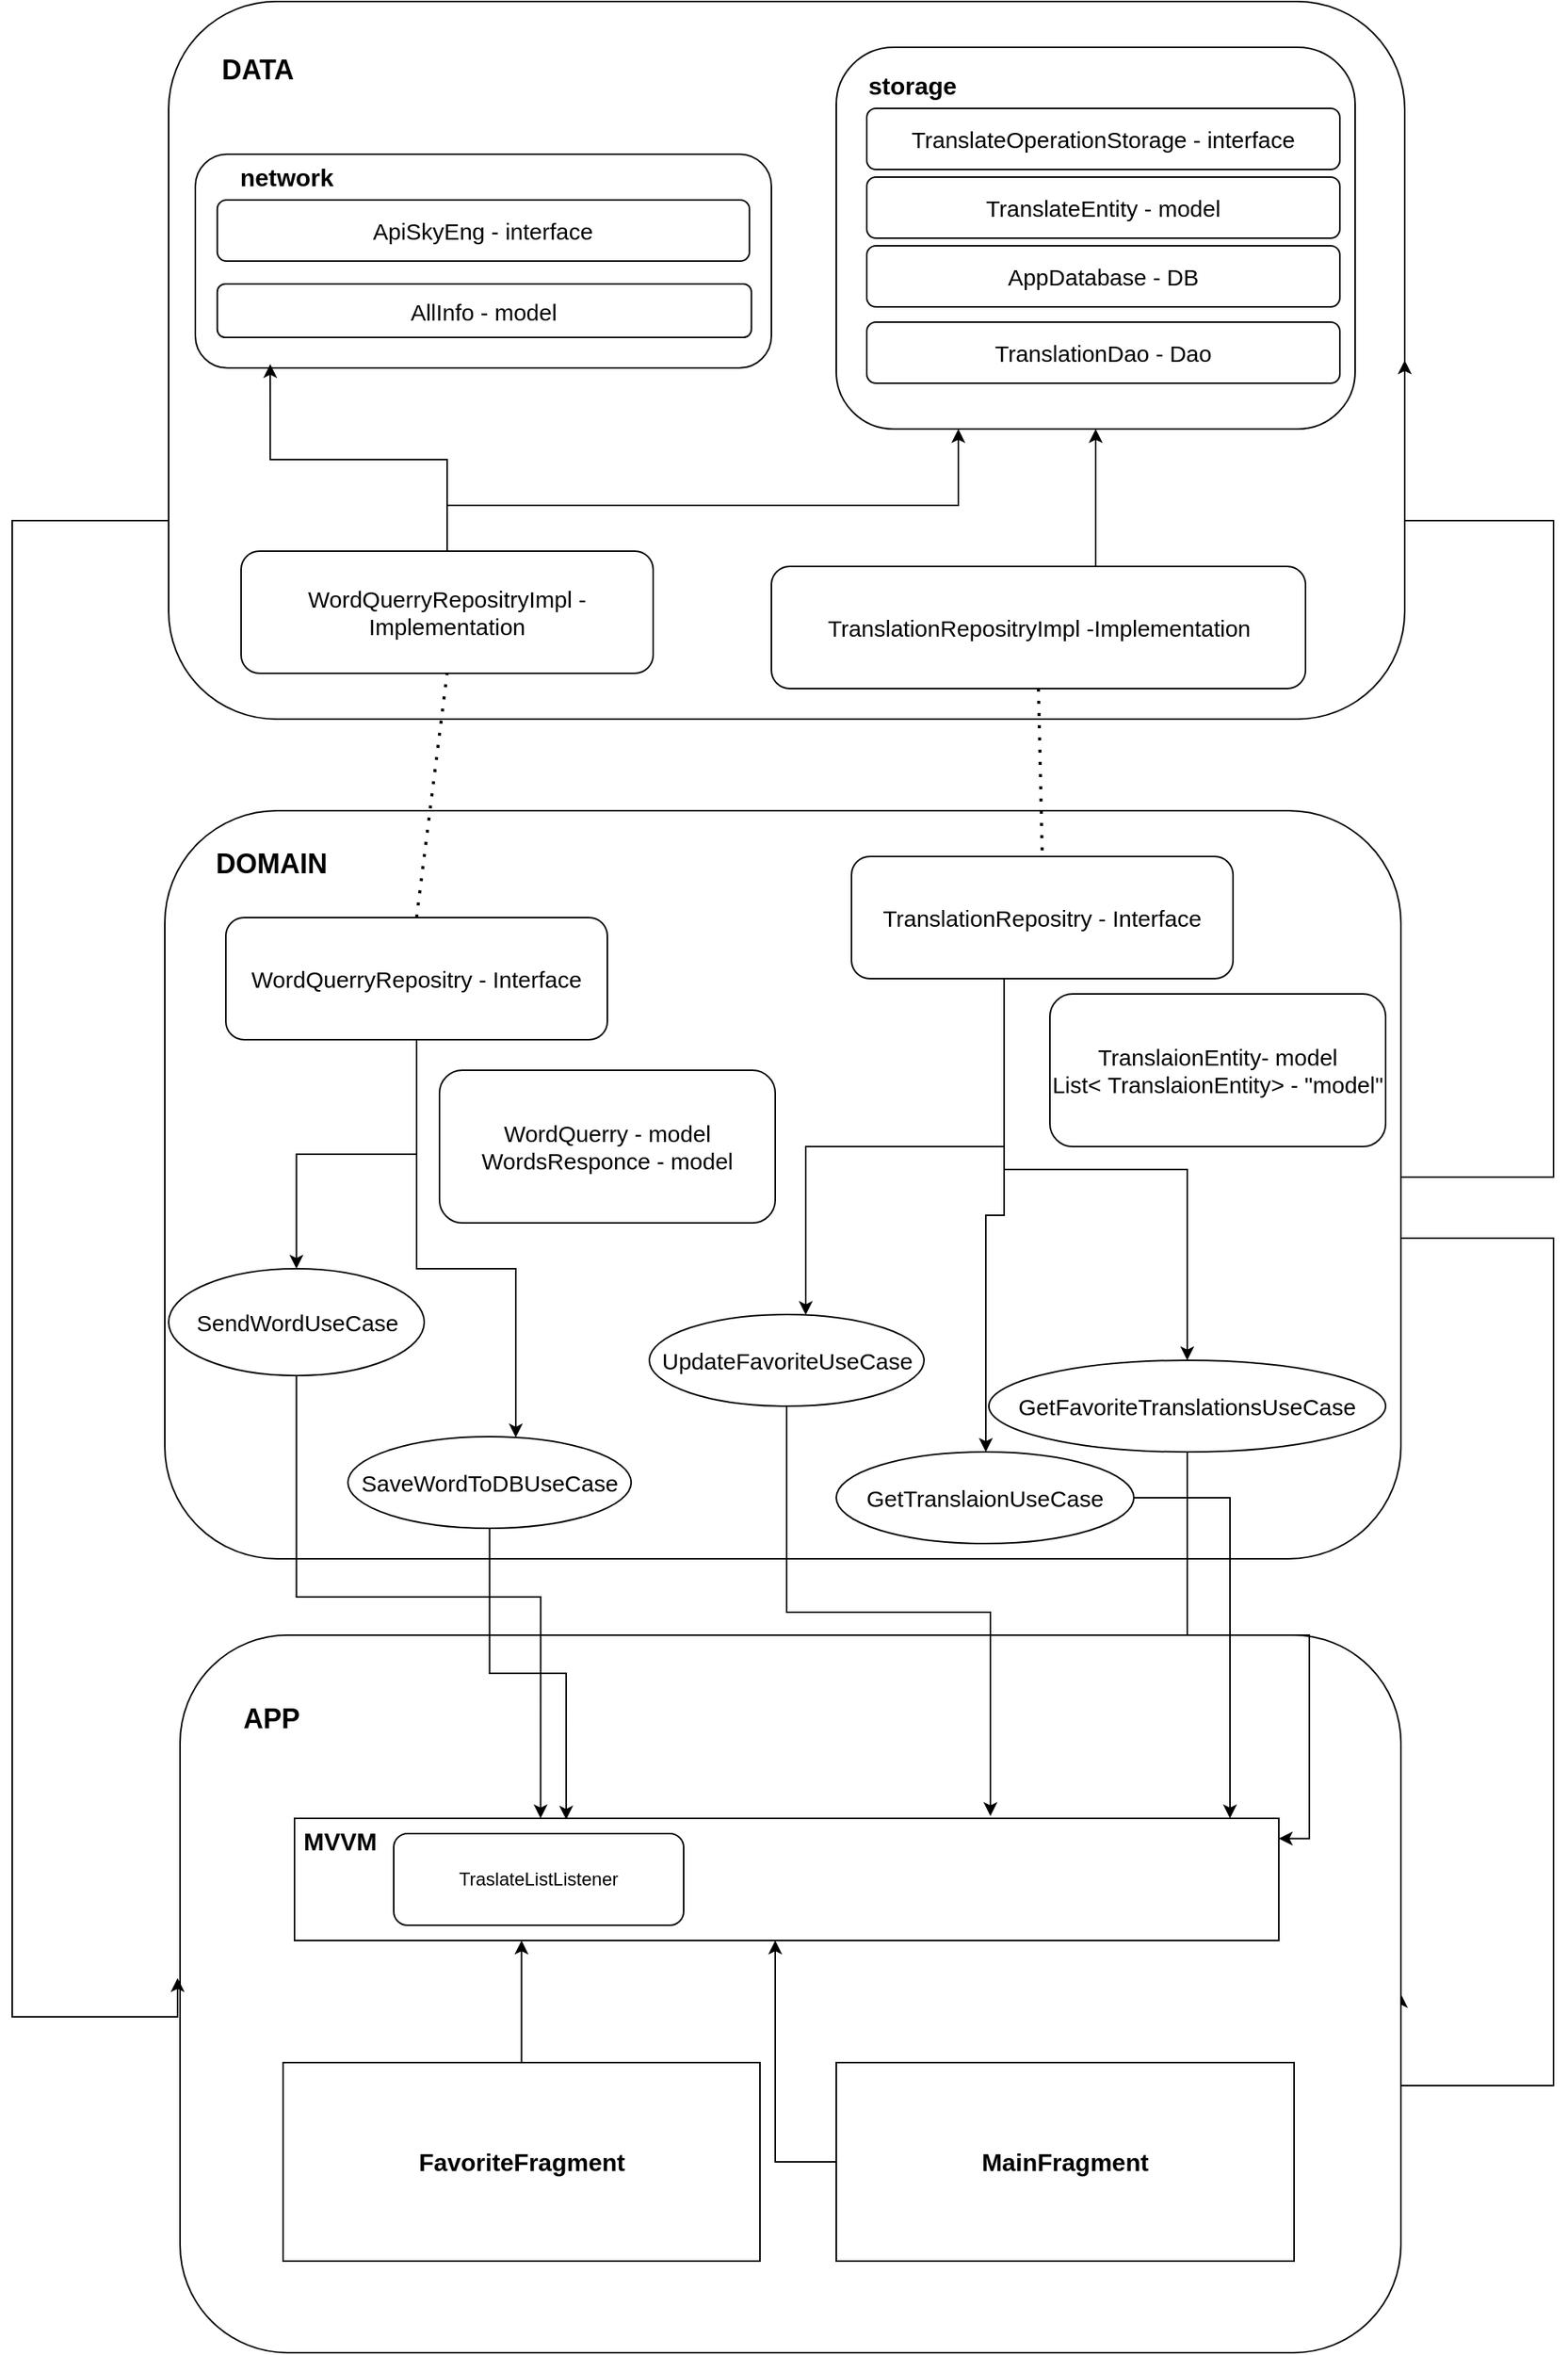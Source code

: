 <mxfile version="24.4.8" type="device">
  <diagram id="1bd0PjWaaaJUznnthjGX" name="Page-1">
    <mxGraphModel dx="2169" dy="2574" grid="1" gridSize="10" guides="1" tooltips="1" connect="1" arrows="1" fold="1" page="1" pageScale="1" pageWidth="850" pageHeight="1100" math="0" shadow="0">
      <root>
        <mxCell id="0" />
        <mxCell id="1" parent="0" />
        <mxCell id="LZ-k2jaxiD31yQg6w45P-14" value="" style="rounded=1;whiteSpace=wrap;html=1;" parent="1" vertex="1">
          <mxGeometry x="105" y="440" width="250" height="120" as="geometry" />
        </mxCell>
        <mxCell id="8oJ6PFNNN3YRL2dfp5-8-1" value="" style="rounded=1;whiteSpace=wrap;html=1;" parent="1" vertex="1">
          <mxGeometry x="-147.5" y="-140" width="810" height="470" as="geometry" />
        </mxCell>
        <mxCell id="8oJ6PFNNN3YRL2dfp5-8-2" value="&lt;b style=&quot;font-size: 18px;&quot;&gt;DATA&lt;/b&gt;" style="text;html=1;align=center;verticalAlign=middle;whiteSpace=wrap;rounded=0;fontSize=18;" parent="1" vertex="1">
          <mxGeometry x="-118.75" y="-110" width="60" height="30" as="geometry" />
        </mxCell>
        <mxCell id="LZ-k2jaxiD31yQg6w45P-18" style="edgeStyle=orthogonalEdgeStyle;rounded=0;orthogonalLoop=1;jettySize=auto;html=1;entryX=1;entryY=0.5;entryDx=0;entryDy=0;" parent="1" source="8oJ6PFNNN3YRL2dfp5-8-4" target="8oJ6PFNNN3YRL2dfp5-8-6" edge="1">
          <mxGeometry relative="1" as="geometry">
            <Array as="points">
              <mxPoint x="760" y="670" />
              <mxPoint x="760" y="1225" />
            </Array>
          </mxGeometry>
        </mxCell>
        <mxCell id="LZ-k2jaxiD31yQg6w45P-19" style="edgeStyle=orthogonalEdgeStyle;rounded=0;orthogonalLoop=1;jettySize=auto;html=1;entryX=1;entryY=0.5;entryDx=0;entryDy=0;" parent="1" source="8oJ6PFNNN3YRL2dfp5-8-4" target="8oJ6PFNNN3YRL2dfp5-8-1" edge="1">
          <mxGeometry relative="1" as="geometry">
            <Array as="points">
              <mxPoint x="760" y="630" />
              <mxPoint x="760" y="200" />
            </Array>
          </mxGeometry>
        </mxCell>
        <mxCell id="8oJ6PFNNN3YRL2dfp5-8-4" value="" style="rounded=1;whiteSpace=wrap;html=1;" parent="1" vertex="1">
          <mxGeometry x="-150" y="390" width="810" height="490" as="geometry" />
        </mxCell>
        <mxCell id="8oJ6PFNNN3YRL2dfp5-8-5" value="&lt;b style=&quot;font-size: 18px;&quot;&gt;DOMAIN&lt;/b&gt;" style="text;html=1;align=center;verticalAlign=middle;whiteSpace=wrap;rounded=0;fontSize=18;" parent="1" vertex="1">
          <mxGeometry x="-110" y="410" width="60" height="30" as="geometry" />
        </mxCell>
        <mxCell id="8oJ6PFNNN3YRL2dfp5-8-6" value="" style="rounded=1;whiteSpace=wrap;html=1;" parent="1" vertex="1">
          <mxGeometry x="-140" y="930" width="800" height="470" as="geometry" />
        </mxCell>
        <mxCell id="8oJ6PFNNN3YRL2dfp5-8-7" value="&lt;b style=&quot;font-size: 18px;&quot;&gt;APP&lt;/b&gt;" style="text;html=1;align=center;verticalAlign=middle;whiteSpace=wrap;rounded=0;fontSize=18;" parent="1" vertex="1">
          <mxGeometry x="-110" y="970" width="60" height="30" as="geometry" />
        </mxCell>
        <mxCell id="8oJ6PFNNN3YRL2dfp5-8-11" value="" style="rounded=0;whiteSpace=wrap;html=1;" parent="1" vertex="1">
          <mxGeometry x="-65" y="1050" width="645" height="80" as="geometry" />
        </mxCell>
        <mxCell id="8oJ6PFNNN3YRL2dfp5-8-13" value="&lt;b&gt;&lt;font style=&quot;font-size: 16px;&quot;&gt;MVVM&lt;/font&gt;&lt;/b&gt;" style="text;html=1;align=center;verticalAlign=middle;whiteSpace=wrap;rounded=0;" parent="1" vertex="1">
          <mxGeometry x="-65" y="1050" width="60" height="30" as="geometry" />
        </mxCell>
        <mxCell id="LZ-k2jaxiD31yQg6w45P-24" style="edgeStyle=orthogonalEdgeStyle;rounded=0;orthogonalLoop=1;jettySize=auto;html=1;" parent="1" source="8oJ6PFNNN3YRL2dfp5-8-14" target="8oJ6PFNNN3YRL2dfp5-8-11" edge="1">
          <mxGeometry relative="1" as="geometry">
            <Array as="points">
              <mxPoint x="250" y="1170" />
              <mxPoint x="250" y="1170" />
            </Array>
          </mxGeometry>
        </mxCell>
        <mxCell id="8oJ6PFNNN3YRL2dfp5-8-14" value="" style="rounded=0;whiteSpace=wrap;html=1;" parent="1" vertex="1">
          <mxGeometry x="290" y="1210" width="300" height="130" as="geometry" />
        </mxCell>
        <mxCell id="8oJ6PFNNN3YRL2dfp5-8-15" value="&lt;b&gt;&lt;font style=&quot;font-size: 16px;&quot;&gt;MainFragment&lt;/font&gt;&lt;/b&gt;" style="text;html=1;align=center;verticalAlign=middle;whiteSpace=wrap;rounded=0;" parent="1" vertex="1">
          <mxGeometry x="410" y="1260" width="60" height="30" as="geometry" />
        </mxCell>
        <mxCell id="LZ-k2jaxiD31yQg6w45P-22" style="edgeStyle=orthogonalEdgeStyle;rounded=0;orthogonalLoop=1;jettySize=auto;html=1;entryX=0.25;entryY=0;entryDx=0;entryDy=0;" parent="1" source="LZ-k2jaxiD31yQg6w45P-1" target="8oJ6PFNNN3YRL2dfp5-8-11" edge="1">
          <mxGeometry relative="1" as="geometry" />
        </mxCell>
        <mxCell id="LZ-k2jaxiD31yQg6w45P-1" value="&lt;span style=&quot;font-size: 15px;&quot;&gt;SendWordUseCase&lt;/span&gt;" style="ellipse;whiteSpace=wrap;html=1;" parent="1" vertex="1">
          <mxGeometry x="-147.5" y="690" width="167.5" height="70" as="geometry" />
        </mxCell>
        <mxCell id="LZ-k2jaxiD31yQg6w45P-23" style="edgeStyle=orthogonalEdgeStyle;rounded=0;orthogonalLoop=1;jettySize=auto;html=1;" parent="1" source="LZ-k2jaxiD31yQg6w45P-2" target="8oJ6PFNNN3YRL2dfp5-8-11" edge="1">
          <mxGeometry relative="1" as="geometry">
            <Array as="points">
              <mxPoint x="548" y="1010" />
              <mxPoint x="548" y="1010" />
            </Array>
          </mxGeometry>
        </mxCell>
        <mxCell id="LZ-k2jaxiD31yQg6w45P-2" value="&lt;span style=&quot;font-size: 15px;&quot;&gt;GetTranslaionUseCase&lt;/span&gt;" style="ellipse;whiteSpace=wrap;html=1;" parent="1" vertex="1">
          <mxGeometry x="290" y="810" width="195" height="60" as="geometry" />
        </mxCell>
        <mxCell id="vjC1YBv4b4KqKveLG_Pk-12" style="edgeStyle=orthogonalEdgeStyle;rounded=0;orthogonalLoop=1;jettySize=auto;html=1;" parent="1" source="LZ-k2jaxiD31yQg6w45P-10" target="LZ-k2jaxiD31yQg6w45P-31" edge="1">
          <mxGeometry relative="1" as="geometry">
            <Array as="points">
              <mxPoint x="35" y="190" />
              <mxPoint x="370" y="190" />
            </Array>
          </mxGeometry>
        </mxCell>
        <mxCell id="LZ-k2jaxiD31yQg6w45P-10" value="&lt;span style=&quot;font-size: 15px;&quot;&gt;WordQuerry&lt;/span&gt;&lt;span style=&quot;background-color: initial; font-size: 15px;&quot;&gt;Repositry&lt;/span&gt;&lt;span style=&quot;font-size: 15px;&quot;&gt;Impl -Implementation&lt;/span&gt;" style="rounded=1;whiteSpace=wrap;html=1;" parent="1" vertex="1">
          <mxGeometry x="-100" y="220" width="270" height="80" as="geometry" />
        </mxCell>
        <mxCell id="LZ-k2jaxiD31yQg6w45P-20" style="edgeStyle=orthogonalEdgeStyle;rounded=0;orthogonalLoop=1;jettySize=auto;html=1;" parent="1" source="LZ-k2jaxiD31yQg6w45P-11" target="LZ-k2jaxiD31yQg6w45P-1" edge="1">
          <mxGeometry relative="1" as="geometry" />
        </mxCell>
        <mxCell id="vjC1YBv4b4KqKveLG_Pk-17" style="edgeStyle=orthogonalEdgeStyle;rounded=0;orthogonalLoop=1;jettySize=auto;html=1;" parent="1" source="LZ-k2jaxiD31yQg6w45P-11" target="vjC1YBv4b4KqKveLG_Pk-15" edge="1">
          <mxGeometry relative="1" as="geometry">
            <Array as="points">
              <mxPoint x="15" y="690" />
              <mxPoint x="80" y="690" />
            </Array>
          </mxGeometry>
        </mxCell>
        <mxCell id="LZ-k2jaxiD31yQg6w45P-11" value="&lt;span style=&quot;font-size: 15px;&quot;&gt;WordQuerry&lt;/span&gt;&lt;span style=&quot;font-size: 15px; background-color: initial;&quot;&gt;Repositry - Interface&lt;/span&gt;" style="rounded=1;whiteSpace=wrap;html=1;" parent="1" vertex="1">
          <mxGeometry x="-110" y="460" width="250" height="80" as="geometry" />
        </mxCell>
        <mxCell id="LZ-k2jaxiD31yQg6w45P-17" style="edgeStyle=orthogonalEdgeStyle;rounded=0;orthogonalLoop=1;jettySize=auto;html=1;entryX=-0.002;entryY=0.478;entryDx=0;entryDy=0;entryPerimeter=0;" parent="1" source="8oJ6PFNNN3YRL2dfp5-8-1" target="8oJ6PFNNN3YRL2dfp5-8-6" edge="1">
          <mxGeometry relative="1" as="geometry">
            <Array as="points">
              <mxPoint x="-250" y="200" />
              <mxPoint x="-250" y="1180" />
              <mxPoint x="-142" y="1180" />
            </Array>
          </mxGeometry>
        </mxCell>
        <mxCell id="LZ-k2jaxiD31yQg6w45P-25" value="" style="endArrow=none;dashed=1;html=1;dashPattern=1 3;strokeWidth=2;rounded=0;exitX=0.5;exitY=0;exitDx=0;exitDy=0;entryX=0.5;entryY=1;entryDx=0;entryDy=0;" parent="1" source="LZ-k2jaxiD31yQg6w45P-11" target="LZ-k2jaxiD31yQg6w45P-10" edge="1">
          <mxGeometry width="50" height="50" relative="1" as="geometry">
            <mxPoint x="30" y="410" as="sourcePoint" />
            <mxPoint x="80" y="360" as="targetPoint" />
          </mxGeometry>
        </mxCell>
        <mxCell id="LZ-k2jaxiD31yQg6w45P-31" value="" style="rounded=1;whiteSpace=wrap;html=1;" parent="1" vertex="1">
          <mxGeometry x="290" y="-110" width="340" height="250" as="geometry" />
        </mxCell>
        <mxCell id="LZ-k2jaxiD31yQg6w45P-32" value="&lt;b style=&quot;font-size: 16px;&quot;&gt;storage&lt;/b&gt;" style="text;html=1;align=center;verticalAlign=middle;whiteSpace=wrap;rounded=0;fontSize=16;" parent="1" vertex="1">
          <mxGeometry x="310" y="-100" width="60" height="30" as="geometry" />
        </mxCell>
        <mxCell id="LZ-k2jaxiD31yQg6w45P-26" value="&lt;font style=&quot;font-size: 15px;&quot;&gt;TranslateOperationStorage - interface&lt;/font&gt;" style="rounded=1;whiteSpace=wrap;html=1;" parent="1" vertex="1">
          <mxGeometry x="310" y="-70" width="310" height="40" as="geometry" />
        </mxCell>
        <mxCell id="LZ-k2jaxiD31yQg6w45P-33" value="&lt;font style=&quot;font-size: 15px;&quot;&gt;TranslateEntity - model&lt;/font&gt;" style="rounded=1;whiteSpace=wrap;html=1;" parent="1" vertex="1">
          <mxGeometry x="310" y="-25" width="310" height="40" as="geometry" />
        </mxCell>
        <mxCell id="LZ-k2jaxiD31yQg6w45P-34" value="" style="rounded=1;whiteSpace=wrap;html=1;" parent="1" vertex="1">
          <mxGeometry x="-130" y="-40" width="377.5" height="140" as="geometry" />
        </mxCell>
        <mxCell id="LZ-k2jaxiD31yQg6w45P-35" value="&lt;b style=&quot;font-size: 16px;&quot;&gt;network&lt;/b&gt;" style="text;html=1;align=center;verticalAlign=middle;whiteSpace=wrap;rounded=0;fontSize=16;" parent="1" vertex="1">
          <mxGeometry x="-100" y="-40" width="60" height="30" as="geometry" />
        </mxCell>
        <mxCell id="LZ-k2jaxiD31yQg6w45P-36" value="&lt;font style=&quot;font-size: 15px;&quot;&gt;ApiSkyEng - interface&lt;/font&gt;" style="rounded=1;whiteSpace=wrap;html=1;" parent="1" vertex="1">
          <mxGeometry x="-115.62" y="-10" width="348.75" height="40" as="geometry" />
        </mxCell>
        <mxCell id="LZ-k2jaxiD31yQg6w45P-5" value="&lt;font style=&quot;font-size: 15px;&quot;&gt;AllInfo - model&lt;/font&gt;" style="rounded=1;whiteSpace=wrap;html=1;" parent="1" vertex="1">
          <mxGeometry x="-115.62" y="45" width="350" height="35" as="geometry" />
        </mxCell>
        <mxCell id="ZGW3VFv3eTraD-QCGIZt-3" style="edgeStyle=orthogonalEdgeStyle;rounded=0;orthogonalLoop=1;jettySize=auto;html=1;" parent="1" source="ZGW3VFv3eTraD-QCGIZt-1" target="8oJ6PFNNN3YRL2dfp5-8-11" edge="1">
          <mxGeometry relative="1" as="geometry">
            <Array as="points">
              <mxPoint x="87" y="1270" />
              <mxPoint x="87" y="1270" />
            </Array>
          </mxGeometry>
        </mxCell>
        <mxCell id="ZGW3VFv3eTraD-QCGIZt-1" value="" style="rounded=0;whiteSpace=wrap;html=1;" parent="1" vertex="1">
          <mxGeometry x="-72.5" y="1210" width="312.5" height="130" as="geometry" />
        </mxCell>
        <mxCell id="ZGW3VFv3eTraD-QCGIZt-2" value="&lt;b&gt;&lt;font style=&quot;font-size: 16px;&quot;&gt;FavoriteFragment&lt;/font&gt;&lt;/b&gt;" style="text;html=1;align=center;verticalAlign=middle;whiteSpace=wrap;rounded=0;" parent="1" vertex="1">
          <mxGeometry x="53.75" y="1260" width="60" height="30" as="geometry" />
        </mxCell>
        <mxCell id="vjC1YBv4b4KqKveLG_Pk-1" value="&lt;span style=&quot;font-size: 15px;&quot;&gt;AppDatabase - DB&lt;/span&gt;" style="rounded=1;whiteSpace=wrap;html=1;" parent="1" vertex="1">
          <mxGeometry x="310" y="20" width="310" height="40" as="geometry" />
        </mxCell>
        <mxCell id="vjC1YBv4b4KqKveLG_Pk-2" value="&lt;span style=&quot;font-size: 15px;&quot;&gt;TranslationDao - Dao&lt;/span&gt;" style="rounded=1;whiteSpace=wrap;html=1;" parent="1" vertex="1">
          <mxGeometry x="310" y="70" width="310" height="40" as="geometry" />
        </mxCell>
        <mxCell id="vjC1YBv4b4KqKveLG_Pk-5" style="edgeStyle=orthogonalEdgeStyle;rounded=0;orthogonalLoop=1;jettySize=auto;html=1;" parent="1" source="vjC1YBv4b4KqKveLG_Pk-3" target="LZ-k2jaxiD31yQg6w45P-2" edge="1">
          <mxGeometry relative="1" as="geometry">
            <Array as="points">
              <mxPoint x="400" y="655" />
              <mxPoint x="388" y="655" />
            </Array>
          </mxGeometry>
        </mxCell>
        <mxCell id="vjC1YBv4b4KqKveLG_Pk-20" style="edgeStyle=orthogonalEdgeStyle;rounded=0;orthogonalLoop=1;jettySize=auto;html=1;" parent="1" source="vjC1YBv4b4KqKveLG_Pk-3" target="vjC1YBv4b4KqKveLG_Pk-18" edge="1">
          <mxGeometry relative="1" as="geometry">
            <Array as="points">
              <mxPoint x="400" y="610" />
              <mxPoint x="270" y="610" />
            </Array>
          </mxGeometry>
        </mxCell>
        <mxCell id="vjC1YBv4b4KqKveLG_Pk-23" style="edgeStyle=orthogonalEdgeStyle;rounded=0;orthogonalLoop=1;jettySize=auto;html=1;" parent="1" source="vjC1YBv4b4KqKveLG_Pk-3" target="vjC1YBv4b4KqKveLG_Pk-21" edge="1">
          <mxGeometry relative="1" as="geometry">
            <Array as="points">
              <mxPoint x="400" y="625" />
              <mxPoint x="520" y="625" />
            </Array>
          </mxGeometry>
        </mxCell>
        <mxCell id="vjC1YBv4b4KqKveLG_Pk-3" value="&lt;span style=&quot;font-size: 15px;&quot;&gt;TranslationRepositry - Interface&lt;/span&gt;" style="rounded=1;whiteSpace=wrap;html=1;" parent="1" vertex="1">
          <mxGeometry x="300" y="420" width="250" height="80" as="geometry" />
        </mxCell>
        <mxCell id="vjC1YBv4b4KqKveLG_Pk-13" style="edgeStyle=orthogonalEdgeStyle;rounded=0;orthogonalLoop=1;jettySize=auto;html=1;entryX=0.5;entryY=1;entryDx=0;entryDy=0;" parent="1" source="vjC1YBv4b4KqKveLG_Pk-6" target="LZ-k2jaxiD31yQg6w45P-31" edge="1">
          <mxGeometry relative="1" as="geometry">
            <Array as="points">
              <mxPoint x="460" y="210" />
              <mxPoint x="460" y="210" />
            </Array>
          </mxGeometry>
        </mxCell>
        <mxCell id="vjC1YBv4b4KqKveLG_Pk-6" value="&lt;span style=&quot;font-size: 15px;&quot;&gt;TranslationRepositryImpl&lt;/span&gt;&lt;span style=&quot;font-size: 15px;&quot;&gt;&amp;nbsp;-Implementation&lt;/span&gt;" style="rounded=1;whiteSpace=wrap;html=1;" parent="1" vertex="1">
          <mxGeometry x="247.5" y="230" width="350" height="80" as="geometry" />
        </mxCell>
        <mxCell id="vjC1YBv4b4KqKveLG_Pk-7" value="" style="endArrow=none;dashed=1;html=1;dashPattern=1 3;strokeWidth=2;rounded=0;entryX=0.5;entryY=0;entryDx=0;entryDy=0;exitX=0.5;exitY=1;exitDx=0;exitDy=0;" parent="1" source="vjC1YBv4b4KqKveLG_Pk-6" target="vjC1YBv4b4KqKveLG_Pk-3" edge="1">
          <mxGeometry width="50" height="50" relative="1" as="geometry">
            <mxPoint x="190" y="180" as="sourcePoint" />
            <mxPoint x="240" y="130" as="targetPoint" />
          </mxGeometry>
        </mxCell>
        <mxCell id="vjC1YBv4b4KqKveLG_Pk-11" style="edgeStyle=orthogonalEdgeStyle;rounded=0;orthogonalLoop=1;jettySize=auto;html=1;entryX=0.13;entryY=0.982;entryDx=0;entryDy=0;entryPerimeter=0;" parent="1" source="LZ-k2jaxiD31yQg6w45P-10" target="LZ-k2jaxiD31yQg6w45P-34" edge="1">
          <mxGeometry relative="1" as="geometry" />
        </mxCell>
        <mxCell id="vjC1YBv4b4KqKveLG_Pk-14" value="&lt;font style=&quot;font-size: 15px;&quot;&gt;WordQuerry - model&lt;br&gt;WordsResponce - model&lt;/font&gt;" style="rounded=1;whiteSpace=wrap;html=1;" parent="1" vertex="1">
          <mxGeometry x="30" y="560" width="220" height="100" as="geometry" />
        </mxCell>
        <mxCell id="vjC1YBv4b4KqKveLG_Pk-15" value="&lt;span style=&quot;font-size: 15px;&quot;&gt;SaveWordToDBUseCase&lt;/span&gt;" style="ellipse;whiteSpace=wrap;html=1;" parent="1" vertex="1">
          <mxGeometry x="-30.0" y="800" width="185.62" height="60" as="geometry" />
        </mxCell>
        <mxCell id="vjC1YBv4b4KqKveLG_Pk-16" style="edgeStyle=orthogonalEdgeStyle;rounded=0;orthogonalLoop=1;jettySize=auto;html=1;entryX=0.276;entryY=0.01;entryDx=0;entryDy=0;entryPerimeter=0;" parent="1" source="vjC1YBv4b4KqKveLG_Pk-15" target="8oJ6PFNNN3YRL2dfp5-8-11" edge="1">
          <mxGeometry relative="1" as="geometry" />
        </mxCell>
        <mxCell id="vjC1YBv4b4KqKveLG_Pk-18" value="&lt;span style=&quot;font-size: 15px;&quot;&gt;UpdateFavoriteUseCase&lt;/span&gt;" style="ellipse;whiteSpace=wrap;html=1;" parent="1" vertex="1">
          <mxGeometry x="167.5" y="720" width="180" height="60" as="geometry" />
        </mxCell>
        <mxCell id="vjC1YBv4b4KqKveLG_Pk-19" style="edgeStyle=orthogonalEdgeStyle;rounded=0;orthogonalLoop=1;jettySize=auto;html=1;entryX=0.707;entryY=-0.019;entryDx=0;entryDy=0;entryPerimeter=0;" parent="1" source="vjC1YBv4b4KqKveLG_Pk-18" target="8oJ6PFNNN3YRL2dfp5-8-11" edge="1">
          <mxGeometry relative="1" as="geometry" />
        </mxCell>
        <mxCell id="vjC1YBv4b4KqKveLG_Pk-21" value="&lt;span style=&quot;font-size: 15px;&quot;&gt;GetFavoriteTranslationsUseCase&lt;/span&gt;" style="ellipse;whiteSpace=wrap;html=1;" parent="1" vertex="1">
          <mxGeometry x="390" y="750" width="260" height="60" as="geometry" />
        </mxCell>
        <mxCell id="vjC1YBv4b4KqKveLG_Pk-22" style="edgeStyle=orthogonalEdgeStyle;rounded=0;orthogonalLoop=1;jettySize=auto;html=1;entryX=1;entryY=0.165;entryDx=0;entryDy=0;entryPerimeter=0;" parent="1" source="vjC1YBv4b4KqKveLG_Pk-21" target="8oJ6PFNNN3YRL2dfp5-8-11" edge="1">
          <mxGeometry relative="1" as="geometry" />
        </mxCell>
        <mxCell id="t4I71b7Rexn03ZE__rYE-1" value="TraslateListListener" style="rounded=1;whiteSpace=wrap;html=1;" vertex="1" parent="1">
          <mxGeometry y="1060" width="190" height="60" as="geometry" />
        </mxCell>
        <mxCell id="t4I71b7Rexn03ZE__rYE-2" value="&lt;font style=&quot;font-size: 15px;&quot;&gt;TranslaionEntity- model&lt;br&gt;&lt;/font&gt;&lt;div&gt;&lt;font style=&quot;font-size: 15px;&quot;&gt;List&amp;lt;&lt;/font&gt;&lt;span style=&quot;font-size: 15px; background-color: initial;&quot;&gt;&amp;nbsp;TranslaionEntity&amp;gt; - &quot;model&quot;&lt;/span&gt;&lt;/div&gt;" style="rounded=1;whiteSpace=wrap;html=1;" vertex="1" parent="1">
          <mxGeometry x="430" y="510" width="220" height="100" as="geometry" />
        </mxCell>
      </root>
    </mxGraphModel>
  </diagram>
</mxfile>

